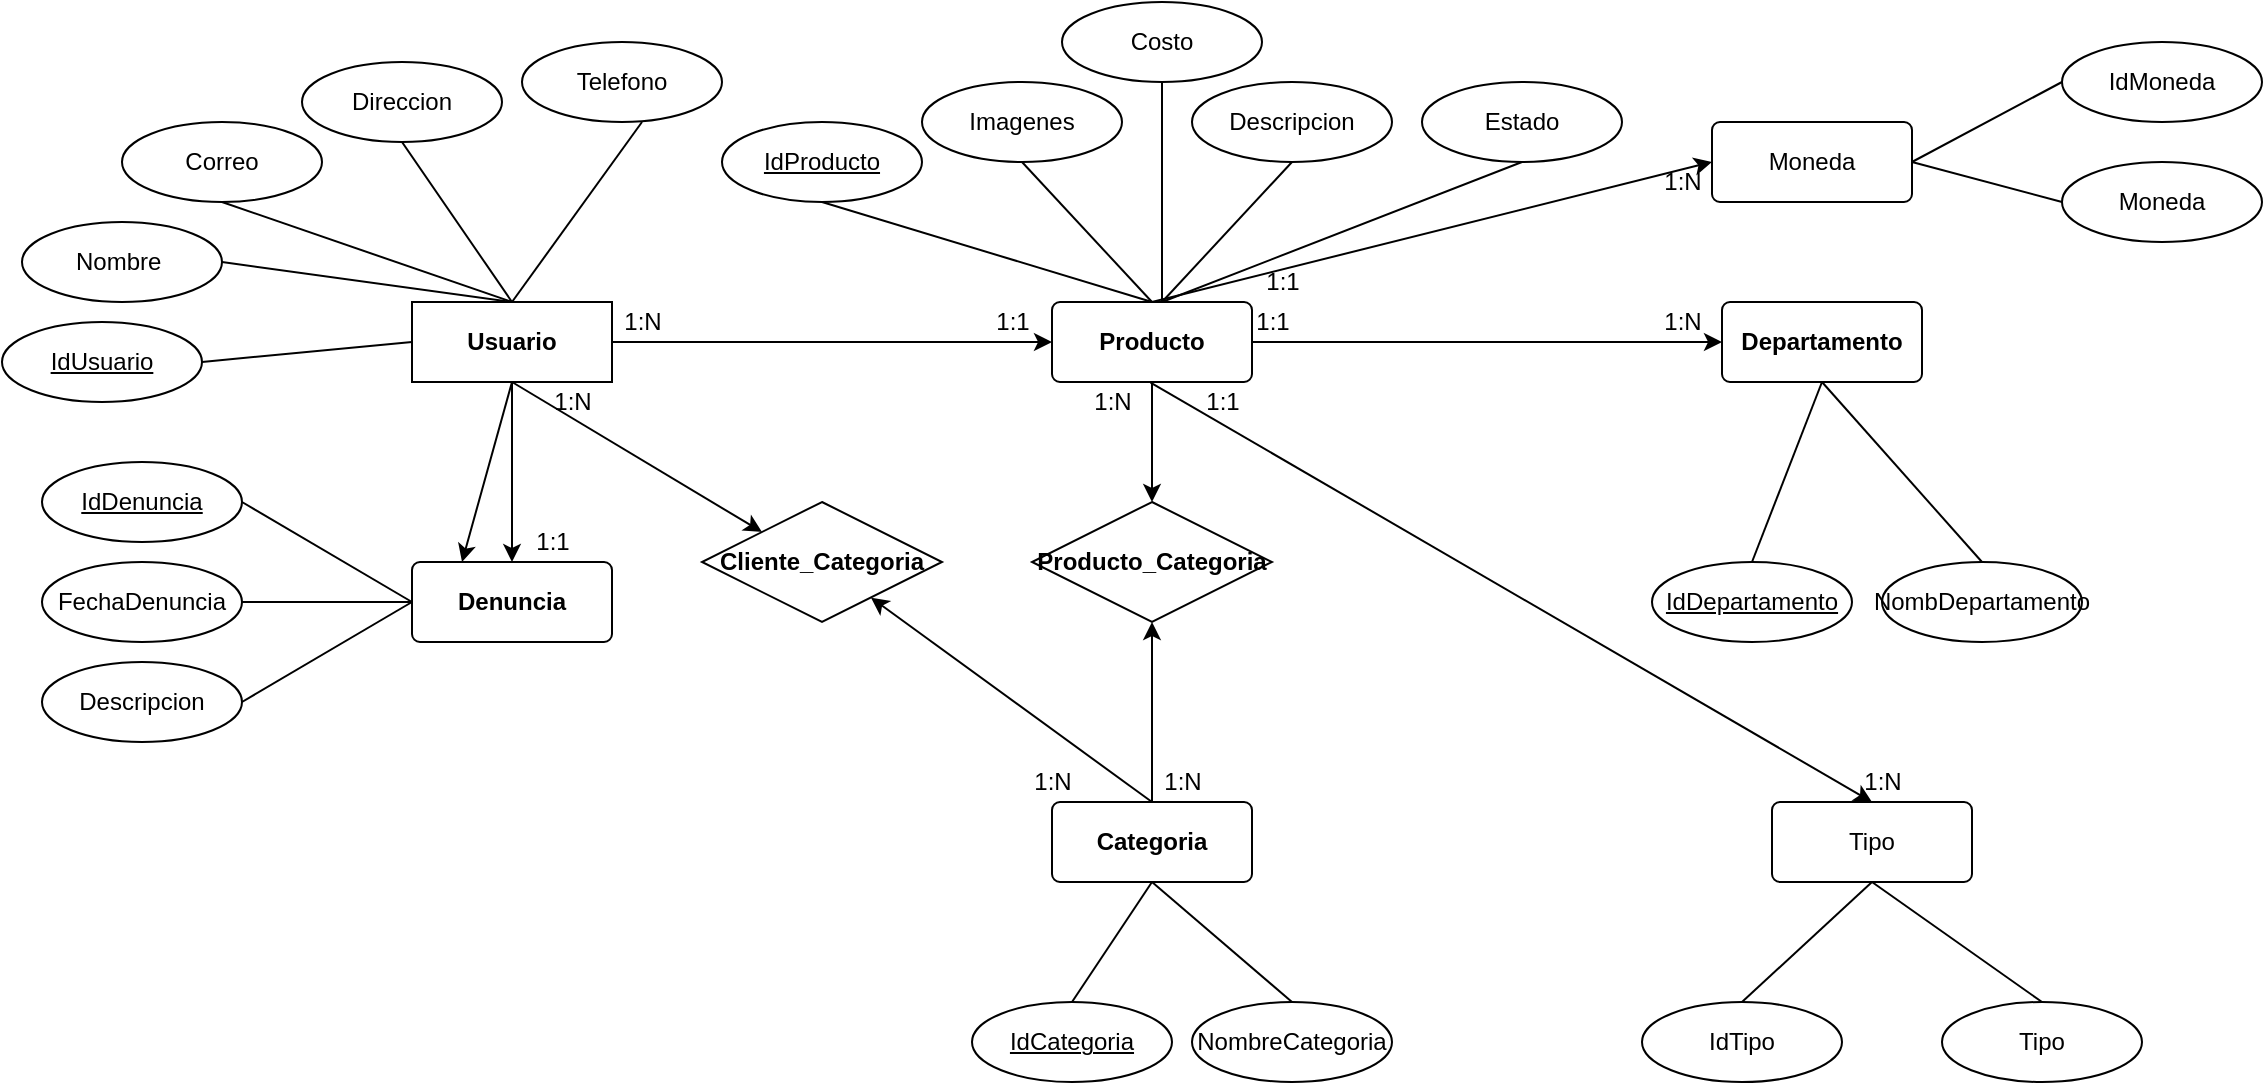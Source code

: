 <mxfile version="14.4.2" type="device"><diagram id="_p3LJlSk675bjBlEZVb_" name="Page-1"><mxGraphModel dx="1240" dy="589" grid="1" gridSize="10" guides="1" tooltips="1" connect="1" arrows="1" fold="1" page="1" pageScale="1" pageWidth="690" pageHeight="980" math="0" shadow="0"><root><mxCell id="0"/><mxCell id="1" parent="0"/><mxCell id="JO96E_jBf3ooy2kQP9q7-41" style="edgeStyle=orthogonalEdgeStyle;rounded=0;orthogonalLoop=1;jettySize=auto;html=1;" parent="1" source="JO96E_jBf3ooy2kQP9q7-7" target="JO96E_jBf3ooy2kQP9q7-13" edge="1"><mxGeometry relative="1" as="geometry"/></mxCell><mxCell id="JO96E_jBf3ooy2kQP9q7-44" style="edgeStyle=orthogonalEdgeStyle;rounded=0;orthogonalLoop=1;jettySize=auto;html=1;" parent="1" source="JO96E_jBf3ooy2kQP9q7-7" target="JO96E_jBf3ooy2kQP9q7-9" edge="1"><mxGeometry relative="1" as="geometry"/></mxCell><mxCell id="JO96E_jBf3ooy2kQP9q7-7" value="&lt;b&gt;Usuario&lt;/b&gt;" style="whiteSpace=wrap;html=1;align=center;" parent="1" vertex="1"><mxGeometry x="345" y="350" width="100" height="40" as="geometry"/></mxCell><mxCell id="JO96E_jBf3ooy2kQP9q7-32" style="edgeStyle=orthogonalEdgeStyle;rounded=0;orthogonalLoop=1;jettySize=auto;html=1;entryX=0;entryY=0.5;entryDx=0;entryDy=0;" parent="1" source="JO96E_jBf3ooy2kQP9q7-9" target="JO96E_jBf3ooy2kQP9q7-12" edge="1"><mxGeometry relative="1" as="geometry"/></mxCell><mxCell id="JO96E_jBf3ooy2kQP9q7-45" style="edgeStyle=orthogonalEdgeStyle;rounded=0;orthogonalLoop=1;jettySize=auto;html=1;entryX=0.5;entryY=0;entryDx=0;entryDy=0;" parent="1" source="JO96E_jBf3ooy2kQP9q7-9" target="JO96E_jBf3ooy2kQP9q7-40" edge="1"><mxGeometry relative="1" as="geometry"/></mxCell><mxCell id="JO96E_jBf3ooy2kQP9q7-9" value="&lt;b&gt;Producto&lt;/b&gt;" style="rounded=1;arcSize=10;whiteSpace=wrap;html=1;align=center;" parent="1" vertex="1"><mxGeometry x="665" y="350" width="100" height="40" as="geometry"/></mxCell><mxCell id="JO96E_jBf3ooy2kQP9q7-30" style="edgeStyle=orthogonalEdgeStyle;rounded=0;orthogonalLoop=1;jettySize=auto;html=1;entryX=0.5;entryY=1;entryDx=0;entryDy=0;" parent="1" source="JO96E_jBf3ooy2kQP9q7-11" edge="1"><mxGeometry relative="1" as="geometry"><mxPoint x="715" y="510" as="targetPoint"/></mxGeometry></mxCell><mxCell id="JO96E_jBf3ooy2kQP9q7-11" value="&lt;b&gt;Categoria&lt;/b&gt;" style="rounded=1;arcSize=10;whiteSpace=wrap;html=1;align=center;" parent="1" vertex="1"><mxGeometry x="665" y="600" width="100" height="40" as="geometry"/></mxCell><mxCell id="JO96E_jBf3ooy2kQP9q7-12" value="&lt;b&gt;Departamento&lt;/b&gt;" style="rounded=1;arcSize=10;whiteSpace=wrap;html=1;align=center;" parent="1" vertex="1"><mxGeometry x="1000" y="350" width="100" height="40" as="geometry"/></mxCell><mxCell id="JO96E_jBf3ooy2kQP9q7-13" value="&lt;b&gt;Denuncia&lt;/b&gt;" style="rounded=1;arcSize=10;whiteSpace=wrap;html=1;align=center;" parent="1" vertex="1"><mxGeometry x="345" y="480" width="100" height="40" as="geometry"/></mxCell><mxCell id="JO96E_jBf3ooy2kQP9q7-16" value="1:1" style="text;html=1;align=center;verticalAlign=middle;resizable=0;points=[];autosize=1;" parent="1" vertex="1"><mxGeometry x="630" y="350" width="30" height="20" as="geometry"/></mxCell><mxCell id="JO96E_jBf3ooy2kQP9q7-21" value="1:N" style="text;html=1;align=center;verticalAlign=middle;resizable=0;points=[];autosize=1;" parent="1" vertex="1"><mxGeometry x="680" y="390" width="30" height="20" as="geometry"/></mxCell><mxCell id="JO96E_jBf3ooy2kQP9q7-24" value="&lt;b&gt;Cliente_Categoria&lt;/b&gt;" style="shape=rhombus;perimeter=rhombusPerimeter;whiteSpace=wrap;html=1;align=center;" parent="1" vertex="1"><mxGeometry x="490" y="450" width="120" height="60" as="geometry"/></mxCell><mxCell id="JO96E_jBf3ooy2kQP9q7-27" value="1:N" style="text;html=1;align=center;verticalAlign=middle;resizable=0;points=[];autosize=1;" parent="1" vertex="1"><mxGeometry x="650" y="580" width="30" height="20" as="geometry"/></mxCell><mxCell id="JO96E_jBf3ooy2kQP9q7-28" value="1:N" style="text;html=1;align=center;verticalAlign=middle;resizable=0;points=[];autosize=1;" parent="1" vertex="1"><mxGeometry x="715" y="580" width="30" height="20" as="geometry"/></mxCell><mxCell id="JO96E_jBf3ooy2kQP9q7-15" value="1:N" style="text;html=1;align=center;verticalAlign=middle;resizable=0;points=[];autosize=1;" parent="1" vertex="1"><mxGeometry x="445" y="350" width="30" height="20" as="geometry"/></mxCell><mxCell id="JO96E_jBf3ooy2kQP9q7-33" value="1:1" style="text;html=1;align=center;verticalAlign=middle;resizable=0;points=[];autosize=1;" parent="1" vertex="1"><mxGeometry x="760" y="350" width="30" height="20" as="geometry"/></mxCell><mxCell id="JO96E_jBf3ooy2kQP9q7-36" value="1:N" style="text;html=1;align=center;verticalAlign=middle;resizable=0;points=[];autosize=1;" parent="1" vertex="1"><mxGeometry x="965" y="350" width="30" height="20" as="geometry"/></mxCell><mxCell id="JO96E_jBf3ooy2kQP9q7-40" value="&lt;b&gt;Producto_Categoria&lt;/b&gt;" style="shape=rhombus;perimeter=rhombusPerimeter;whiteSpace=wrap;html=1;align=center;" parent="1" vertex="1"><mxGeometry x="655" y="450" width="120" height="60" as="geometry"/></mxCell><mxCell id="JO96E_jBf3ooy2kQP9q7-42" value="1:N" style="text;html=1;align=center;verticalAlign=middle;resizable=0;points=[];autosize=1;" parent="1" vertex="1"><mxGeometry x="410" y="390" width="30" height="20" as="geometry"/></mxCell><mxCell id="JO96E_jBf3ooy2kQP9q7-43" value="1:1" style="text;html=1;align=center;verticalAlign=middle;resizable=0;points=[];autosize=1;" parent="1" vertex="1"><mxGeometry x="400" y="460" width="30" height="20" as="geometry"/></mxCell><mxCell id="JO96E_jBf3ooy2kQP9q7-52" value="IdProducto" style="ellipse;whiteSpace=wrap;html=1;align=center;fontStyle=4;" parent="1" vertex="1"><mxGeometry x="500" y="260" width="100" height="40" as="geometry"/></mxCell><mxCell id="JO96E_jBf3ooy2kQP9q7-55" value="Imagenes" style="ellipse;whiteSpace=wrap;html=1;align=center;" parent="1" vertex="1"><mxGeometry x="600" y="240" width="100" height="40" as="geometry"/></mxCell><mxCell id="JO96E_jBf3ooy2kQP9q7-56" value="Descripcion" style="ellipse;whiteSpace=wrap;html=1;align=center;" parent="1" vertex="1"><mxGeometry x="735" y="240" width="100" height="40" as="geometry"/></mxCell><mxCell id="JO96E_jBf3ooy2kQP9q7-65" value="IdUsuario" style="ellipse;whiteSpace=wrap;html=1;align=center;fontStyle=4;" parent="1" vertex="1"><mxGeometry x="140" y="360" width="100" height="40" as="geometry"/></mxCell><mxCell id="JO96E_jBf3ooy2kQP9q7-68" value="Nombre&amp;nbsp;" style="ellipse;whiteSpace=wrap;html=1;align=center;" parent="1" vertex="1"><mxGeometry x="150" y="310" width="100" height="40" as="geometry"/></mxCell><mxCell id="JO96E_jBf3ooy2kQP9q7-69" value="Correo" style="ellipse;whiteSpace=wrap;html=1;align=center;" parent="1" vertex="1"><mxGeometry x="200" y="260" width="100" height="40" as="geometry"/></mxCell><mxCell id="JO96E_jBf3ooy2kQP9q7-70" value="Direccion" style="ellipse;whiteSpace=wrap;html=1;align=center;" parent="1" vertex="1"><mxGeometry x="290" y="230" width="100" height="40" as="geometry"/></mxCell><mxCell id="JO96E_jBf3ooy2kQP9q7-71" value="Telefono" style="ellipse;whiteSpace=wrap;html=1;align=center;" parent="1" vertex="1"><mxGeometry x="400" y="220" width="100" height="40" as="geometry"/></mxCell><mxCell id="JO96E_jBf3ooy2kQP9q7-90" value="IdDepartamento" style="ellipse;whiteSpace=wrap;html=1;align=center;fontStyle=4;" parent="1" vertex="1"><mxGeometry x="965" y="480" width="100" height="40" as="geometry"/></mxCell><mxCell id="JO96E_jBf3ooy2kQP9q7-92" value="NombDepartamento" style="ellipse;whiteSpace=wrap;html=1;align=center;" parent="1" vertex="1"><mxGeometry x="1080" y="480" width="100" height="40" as="geometry"/></mxCell><mxCell id="JO96E_jBf3ooy2kQP9q7-95" value="IdDenuncia" style="ellipse;whiteSpace=wrap;html=1;align=center;fontStyle=4;" parent="1" vertex="1"><mxGeometry x="160" y="430" width="100" height="40" as="geometry"/></mxCell><mxCell id="JO96E_jBf3ooy2kQP9q7-96" value="FechaDenuncia" style="ellipse;whiteSpace=wrap;html=1;align=center;" parent="1" vertex="1"><mxGeometry x="160" y="480" width="100" height="40" as="geometry"/></mxCell><mxCell id="JO96E_jBf3ooy2kQP9q7-97" value="Descripcion" style="ellipse;whiteSpace=wrap;html=1;align=center;" parent="1" vertex="1"><mxGeometry x="160" y="530" width="100" height="40" as="geometry"/></mxCell><mxCell id="JO96E_jBf3ooy2kQP9q7-101" value="IdCategoria" style="ellipse;whiteSpace=wrap;html=1;align=center;fontStyle=4;" parent="1" vertex="1"><mxGeometry x="625" y="700" width="100" height="40" as="geometry"/></mxCell><mxCell id="JO96E_jBf3ooy2kQP9q7-102" value="NombreCategoria" style="ellipse;whiteSpace=wrap;html=1;align=center;" parent="1" vertex="1"><mxGeometry x="735" y="700" width="100" height="40" as="geometry"/></mxCell><mxCell id="nGdwVucGz5ITG343Xo-V-2" value="" style="endArrow=none;html=1;entryX=0.5;entryY=1;entryDx=0;entryDy=0;exitX=0.5;exitY=0;exitDx=0;exitDy=0;" parent="1" source="JO96E_jBf3ooy2kQP9q7-9" target="JO96E_jBf3ooy2kQP9q7-52" edge="1"><mxGeometry width="50" height="50" relative="1" as="geometry"><mxPoint x="820" y="380" as="sourcePoint"/><mxPoint x="870" y="330" as="targetPoint"/></mxGeometry></mxCell><mxCell id="nGdwVucGz5ITG343Xo-V-5" value="" style="endArrow=none;html=1;entryX=0.5;entryY=1;entryDx=0;entryDy=0;" parent="1" target="JO96E_jBf3ooy2kQP9q7-55" edge="1"><mxGeometry width="50" height="50" relative="1" as="geometry"><mxPoint x="715" y="350" as="sourcePoint"/><mxPoint x="605" y="330" as="targetPoint"/><Array as="points"/></mxGeometry></mxCell><mxCell id="nGdwVucGz5ITG343Xo-V-6" value="" style="endArrow=none;html=1;entryX=0.5;entryY=1;entryDx=0;entryDy=0;" parent="1" target="JO96E_jBf3ooy2kQP9q7-56" edge="1"><mxGeometry width="50" height="50" relative="1" as="geometry"><mxPoint x="720" y="350" as="sourcePoint"/><mxPoint x="615" y="340" as="targetPoint"/></mxGeometry></mxCell><mxCell id="nGdwVucGz5ITG343Xo-V-7" value="" style="endArrow=none;html=1;entryX=0.5;entryY=1;entryDx=0;entryDy=0;exitX=0.5;exitY=0;exitDx=0;exitDy=0;" parent="1" source="JO96E_jBf3ooy2kQP9q7-90" target="JO96E_jBf3ooy2kQP9q7-12" edge="1"><mxGeometry width="50" height="50" relative="1" as="geometry"><mxPoint x="765" y="400" as="sourcePoint"/><mxPoint x="625" y="350" as="targetPoint"/></mxGeometry></mxCell><mxCell id="nGdwVucGz5ITG343Xo-V-8" value="" style="endArrow=none;html=1;entryX=0.5;entryY=1;entryDx=0;entryDy=0;exitX=0.5;exitY=0;exitDx=0;exitDy=0;" parent="1" source="JO96E_jBf3ooy2kQP9q7-92" target="JO96E_jBf3ooy2kQP9q7-12" edge="1"><mxGeometry width="50" height="50" relative="1" as="geometry"><mxPoint x="775" y="410" as="sourcePoint"/><mxPoint x="635" y="360" as="targetPoint"/></mxGeometry></mxCell><mxCell id="nGdwVucGz5ITG343Xo-V-9" value="" style="endArrow=none;html=1;entryX=0.5;entryY=1;entryDx=0;entryDy=0;exitX=0.5;exitY=0;exitDx=0;exitDy=0;" parent="1" source="JO96E_jBf3ooy2kQP9q7-101" edge="1"><mxGeometry width="50" height="50" relative="1" as="geometry"><mxPoint x="855" y="690" as="sourcePoint"/><mxPoint x="715" y="640" as="targetPoint"/></mxGeometry></mxCell><mxCell id="nGdwVucGz5ITG343Xo-V-10" value="" style="endArrow=none;html=1;entryX=0.5;entryY=1;entryDx=0;entryDy=0;exitX=0.5;exitY=0;exitDx=0;exitDy=0;" parent="1" source="JO96E_jBf3ooy2kQP9q7-102" edge="1"><mxGeometry width="50" height="50" relative="1" as="geometry"><mxPoint x="855" y="690" as="sourcePoint"/><mxPoint x="715" y="640" as="targetPoint"/></mxGeometry></mxCell><mxCell id="nGdwVucGz5ITG343Xo-V-11" value="" style="endArrow=none;html=1;entryX=0.5;entryY=1;entryDx=0;entryDy=0;exitX=0;exitY=0.5;exitDx=0;exitDy=0;" parent="1" source="JO96E_jBf3ooy2kQP9q7-13" edge="1"><mxGeometry width="50" height="50" relative="1" as="geometry"><mxPoint x="400" y="500" as="sourcePoint"/><mxPoint x="260" y="450" as="targetPoint"/></mxGeometry></mxCell><mxCell id="nGdwVucGz5ITG343Xo-V-12" value="" style="endArrow=none;html=1;entryX=0.5;entryY=1;entryDx=0;entryDy=0;exitX=0;exitY=0.5;exitDx=0;exitDy=0;" parent="1" source="JO96E_jBf3ooy2kQP9q7-13" edge="1"><mxGeometry width="50" height="50" relative="1" as="geometry"><mxPoint x="400" y="550" as="sourcePoint"/><mxPoint x="260" y="500" as="targetPoint"/></mxGeometry></mxCell><mxCell id="nGdwVucGz5ITG343Xo-V-13" value="" style="endArrow=none;html=1;entryX=0.5;entryY=1;entryDx=0;entryDy=0;exitX=0;exitY=0.5;exitDx=0;exitDy=0;" parent="1" source="JO96E_jBf3ooy2kQP9q7-13" edge="1"><mxGeometry width="50" height="50" relative="1" as="geometry"><mxPoint x="400" y="600" as="sourcePoint"/><mxPoint x="260" y="550" as="targetPoint"/></mxGeometry></mxCell><mxCell id="nGdwVucGz5ITG343Xo-V-14" value="" style="endArrow=none;html=1;exitX=0.5;exitY=0;exitDx=0;exitDy=0;" parent="1" source="JO96E_jBf3ooy2kQP9q7-7" edge="1"><mxGeometry width="50" height="50" relative="1" as="geometry"><mxPoint x="410" y="310" as="sourcePoint"/><mxPoint x="460" y="260" as="targetPoint"/></mxGeometry></mxCell><mxCell id="nGdwVucGz5ITG343Xo-V-15" value="" style="endArrow=none;html=1;entryX=0.5;entryY=1;entryDx=0;entryDy=0;exitX=0.5;exitY=0;exitDx=0;exitDy=0;" parent="1" source="JO96E_jBf3ooy2kQP9q7-7" target="JO96E_jBf3ooy2kQP9q7-70" edge="1"><mxGeometry width="50" height="50" relative="1" as="geometry"><mxPoint x="300" y="320" as="sourcePoint"/><mxPoint x="350" y="270" as="targetPoint"/></mxGeometry></mxCell><mxCell id="nGdwVucGz5ITG343Xo-V-16" value="" style="endArrow=none;html=1;entryX=0.5;entryY=1;entryDx=0;entryDy=0;exitX=0.5;exitY=0;exitDx=0;exitDy=0;" parent="1" source="JO96E_jBf3ooy2kQP9q7-7" edge="1"><mxGeometry width="50" height="50" relative="1" as="geometry"><mxPoint x="390" y="350" as="sourcePoint"/><mxPoint x="250" y="300" as="targetPoint"/></mxGeometry></mxCell><mxCell id="nGdwVucGz5ITG343Xo-V-17" value="" style="endArrow=none;html=1;entryX=0.5;entryY=1;entryDx=0;entryDy=0;exitX=0.5;exitY=0;exitDx=0;exitDy=0;" parent="1" source="JO96E_jBf3ooy2kQP9q7-7" edge="1"><mxGeometry width="50" height="50" relative="1" as="geometry"><mxPoint x="390" y="380" as="sourcePoint"/><mxPoint x="250" y="330" as="targetPoint"/></mxGeometry></mxCell><mxCell id="nGdwVucGz5ITG343Xo-V-18" value="" style="endArrow=none;html=1;entryX=0.5;entryY=1;entryDx=0;entryDy=0;exitX=0;exitY=0.5;exitDx=0;exitDy=0;" parent="1" source="JO96E_jBf3ooy2kQP9q7-7" edge="1"><mxGeometry width="50" height="50" relative="1" as="geometry"><mxPoint x="380" y="430" as="sourcePoint"/><mxPoint x="240" y="380" as="targetPoint"/></mxGeometry></mxCell><mxCell id="AWN59h5yvDRgSvSqt8OW-2" value="" style="endArrow=classic;html=1;exitX=0.5;exitY=0;exitDx=0;exitDy=0;" edge="1" parent="1" source="JO96E_jBf3ooy2kQP9q7-11" target="JO96E_jBf3ooy2kQP9q7-24"><mxGeometry width="50" height="50" relative="1" as="geometry"><mxPoint x="420" y="510" as="sourcePoint"/><mxPoint x="470" y="460" as="targetPoint"/></mxGeometry></mxCell><mxCell id="AWN59h5yvDRgSvSqt8OW-3" value="" style="endArrow=classic;html=1;entryX=0;entryY=0;entryDx=0;entryDy=0;exitX=0.5;exitY=1;exitDx=0;exitDy=0;" edge="1" parent="1" source="JO96E_jBf3ooy2kQP9q7-7" target="JO96E_jBf3ooy2kQP9q7-24"><mxGeometry width="50" height="50" relative="1" as="geometry"><mxPoint x="420" y="440" as="sourcePoint"/><mxPoint x="470" y="390" as="targetPoint"/></mxGeometry></mxCell><mxCell id="AWN59h5yvDRgSvSqt8OW-5" value="" style="endArrow=classic;html=1;exitX=0.5;exitY=1;exitDx=0;exitDy=0;entryX=0.25;entryY=0;entryDx=0;entryDy=0;" edge="1" parent="1" source="JO96E_jBf3ooy2kQP9q7-7" target="JO96E_jBf3ooy2kQP9q7-13"><mxGeometry width="50" height="50" relative="1" as="geometry"><mxPoint x="420" y="520" as="sourcePoint"/><mxPoint x="470" y="470" as="targetPoint"/></mxGeometry></mxCell><mxCell id="AWN59h5yvDRgSvSqt8OW-7" value="Tipo" style="rounded=1;arcSize=10;whiteSpace=wrap;html=1;align=center;" vertex="1" parent="1"><mxGeometry x="1025" y="600" width="100" height="40" as="geometry"/></mxCell><mxCell id="AWN59h5yvDRgSvSqt8OW-8" value="" style="endArrow=classic;html=1;entryX=0.5;entryY=0;entryDx=0;entryDy=0;exitX=1.143;exitY=0.014;exitDx=0;exitDy=0;exitPerimeter=0;" edge="1" parent="1" source="JO96E_jBf3ooy2kQP9q7-21" target="AWN59h5yvDRgSvSqt8OW-7"><mxGeometry width="50" height="50" relative="1" as="geometry"><mxPoint x="820" y="409" as="sourcePoint"/><mxPoint x="730" y="480" as="targetPoint"/></mxGeometry></mxCell><mxCell id="AWN59h5yvDRgSvSqt8OW-9" value="Moneda" style="rounded=1;arcSize=10;whiteSpace=wrap;html=1;align=center;" vertex="1" parent="1"><mxGeometry x="995" y="260" width="100" height="40" as="geometry"/></mxCell><mxCell id="AWN59h5yvDRgSvSqt8OW-10" value="IdMoneda" style="ellipse;whiteSpace=wrap;html=1;align=center;" vertex="1" parent="1"><mxGeometry x="1170" y="220" width="100" height="40" as="geometry"/></mxCell><mxCell id="AWN59h5yvDRgSvSqt8OW-11" value="Moneda" style="ellipse;whiteSpace=wrap;html=1;align=center;" vertex="1" parent="1"><mxGeometry x="1170" y="280" width="100" height="40" as="geometry"/></mxCell><mxCell id="AWN59h5yvDRgSvSqt8OW-12" value="IdTipo" style="ellipse;whiteSpace=wrap;html=1;align=center;" vertex="1" parent="1"><mxGeometry x="960" y="700" width="100" height="40" as="geometry"/></mxCell><mxCell id="AWN59h5yvDRgSvSqt8OW-13" value="Tipo" style="ellipse;whiteSpace=wrap;html=1;align=center;" vertex="1" parent="1"><mxGeometry x="1110" y="700" width="100" height="40" as="geometry"/></mxCell><mxCell id="AWN59h5yvDRgSvSqt8OW-15" value="" style="endArrow=none;html=1;exitX=0.5;exitY=0;exitDx=0;exitDy=0;" edge="1" parent="1" source="AWN59h5yvDRgSvSqt8OW-12"><mxGeometry width="50" height="50" relative="1" as="geometry"><mxPoint x="1030" y="690" as="sourcePoint"/><mxPoint x="1075" y="640" as="targetPoint"/></mxGeometry></mxCell><mxCell id="AWN59h5yvDRgSvSqt8OW-19" value="" style="endArrow=none;html=1;exitX=0.5;exitY=0;exitDx=0;exitDy=0;entryX=0.5;entryY=1;entryDx=0;entryDy=0;" edge="1" parent="1" source="AWN59h5yvDRgSvSqt8OW-13" target="AWN59h5yvDRgSvSqt8OW-7"><mxGeometry width="50" height="50" relative="1" as="geometry"><mxPoint x="1040" y="710" as="sourcePoint"/><mxPoint x="1075" y="640" as="targetPoint"/></mxGeometry></mxCell><mxCell id="AWN59h5yvDRgSvSqt8OW-20" value="" style="endArrow=none;html=1;exitX=1;exitY=0.5;exitDx=0;exitDy=0;" edge="1" parent="1" source="AWN59h5yvDRgSvSqt8OW-9"><mxGeometry width="50" height="50" relative="1" as="geometry"><mxPoint x="1120" y="290" as="sourcePoint"/><mxPoint x="1170" y="240" as="targetPoint"/></mxGeometry></mxCell><mxCell id="AWN59h5yvDRgSvSqt8OW-21" value="" style="endArrow=none;html=1;exitX=1;exitY=0.5;exitDx=0;exitDy=0;" edge="1" parent="1" source="AWN59h5yvDRgSvSqt8OW-9"><mxGeometry width="50" height="50" relative="1" as="geometry"><mxPoint x="1120" y="350" as="sourcePoint"/><mxPoint x="1170" y="300" as="targetPoint"/></mxGeometry></mxCell><mxCell id="AWN59h5yvDRgSvSqt8OW-22" value="" style="endArrow=classic;html=1;entryX=0;entryY=0.5;entryDx=0;entryDy=0;" edge="1" parent="1" target="AWN59h5yvDRgSvSqt8OW-9"><mxGeometry width="50" height="50" relative="1" as="geometry"><mxPoint x="715" y="350" as="sourcePoint"/><mxPoint x="765" y="300" as="targetPoint"/></mxGeometry></mxCell><mxCell id="AWN59h5yvDRgSvSqt8OW-23" value="Estado" style="ellipse;whiteSpace=wrap;html=1;align=center;" vertex="1" parent="1"><mxGeometry x="850" y="240" width="100" height="40" as="geometry"/></mxCell><mxCell id="AWN59h5yvDRgSvSqt8OW-24" value="" style="endArrow=none;html=1;entryX=0.5;entryY=1;entryDx=0;entryDy=0;" edge="1" parent="1" target="AWN59h5yvDRgSvSqt8OW-23"><mxGeometry width="50" height="50" relative="1" as="geometry"><mxPoint x="720" y="350" as="sourcePoint"/><mxPoint x="840" y="510" as="targetPoint"/></mxGeometry></mxCell><mxCell id="AWN59h5yvDRgSvSqt8OW-25" value="Costo" style="ellipse;whiteSpace=wrap;html=1;align=center;" vertex="1" parent="1"><mxGeometry x="670" y="200" width="100" height="40" as="geometry"/></mxCell><mxCell id="AWN59h5yvDRgSvSqt8OW-26" value="" style="endArrow=none;html=1;entryX=0.5;entryY=1;entryDx=0;entryDy=0;" edge="1" parent="1" target="AWN59h5yvDRgSvSqt8OW-25"><mxGeometry width="50" height="50" relative="1" as="geometry"><mxPoint x="720" y="350" as="sourcePoint"/><mxPoint x="840" y="510" as="targetPoint"/></mxGeometry></mxCell><mxCell id="AWN59h5yvDRgSvSqt8OW-27" value="1:1" style="text;html=1;align=center;verticalAlign=middle;resizable=0;points=[];autosize=1;" vertex="1" parent="1"><mxGeometry x="765" y="330" width="30" height="20" as="geometry"/></mxCell><mxCell id="AWN59h5yvDRgSvSqt8OW-28" value="1:N" style="text;html=1;align=center;verticalAlign=middle;resizable=0;points=[];autosize=1;" vertex="1" parent="1"><mxGeometry x="965" y="280" width="30" height="20" as="geometry"/></mxCell><mxCell id="AWN59h5yvDRgSvSqt8OW-29" value="1:1" style="text;html=1;align=center;verticalAlign=middle;resizable=0;points=[];autosize=1;" vertex="1" parent="1"><mxGeometry x="735" y="390" width="30" height="20" as="geometry"/></mxCell><mxCell id="AWN59h5yvDRgSvSqt8OW-30" value="1:N" style="text;html=1;align=center;verticalAlign=middle;resizable=0;points=[];autosize=1;" vertex="1" parent="1"><mxGeometry x="1065" y="580" width="30" height="20" as="geometry"/></mxCell></root></mxGraphModel></diagram></mxfile>